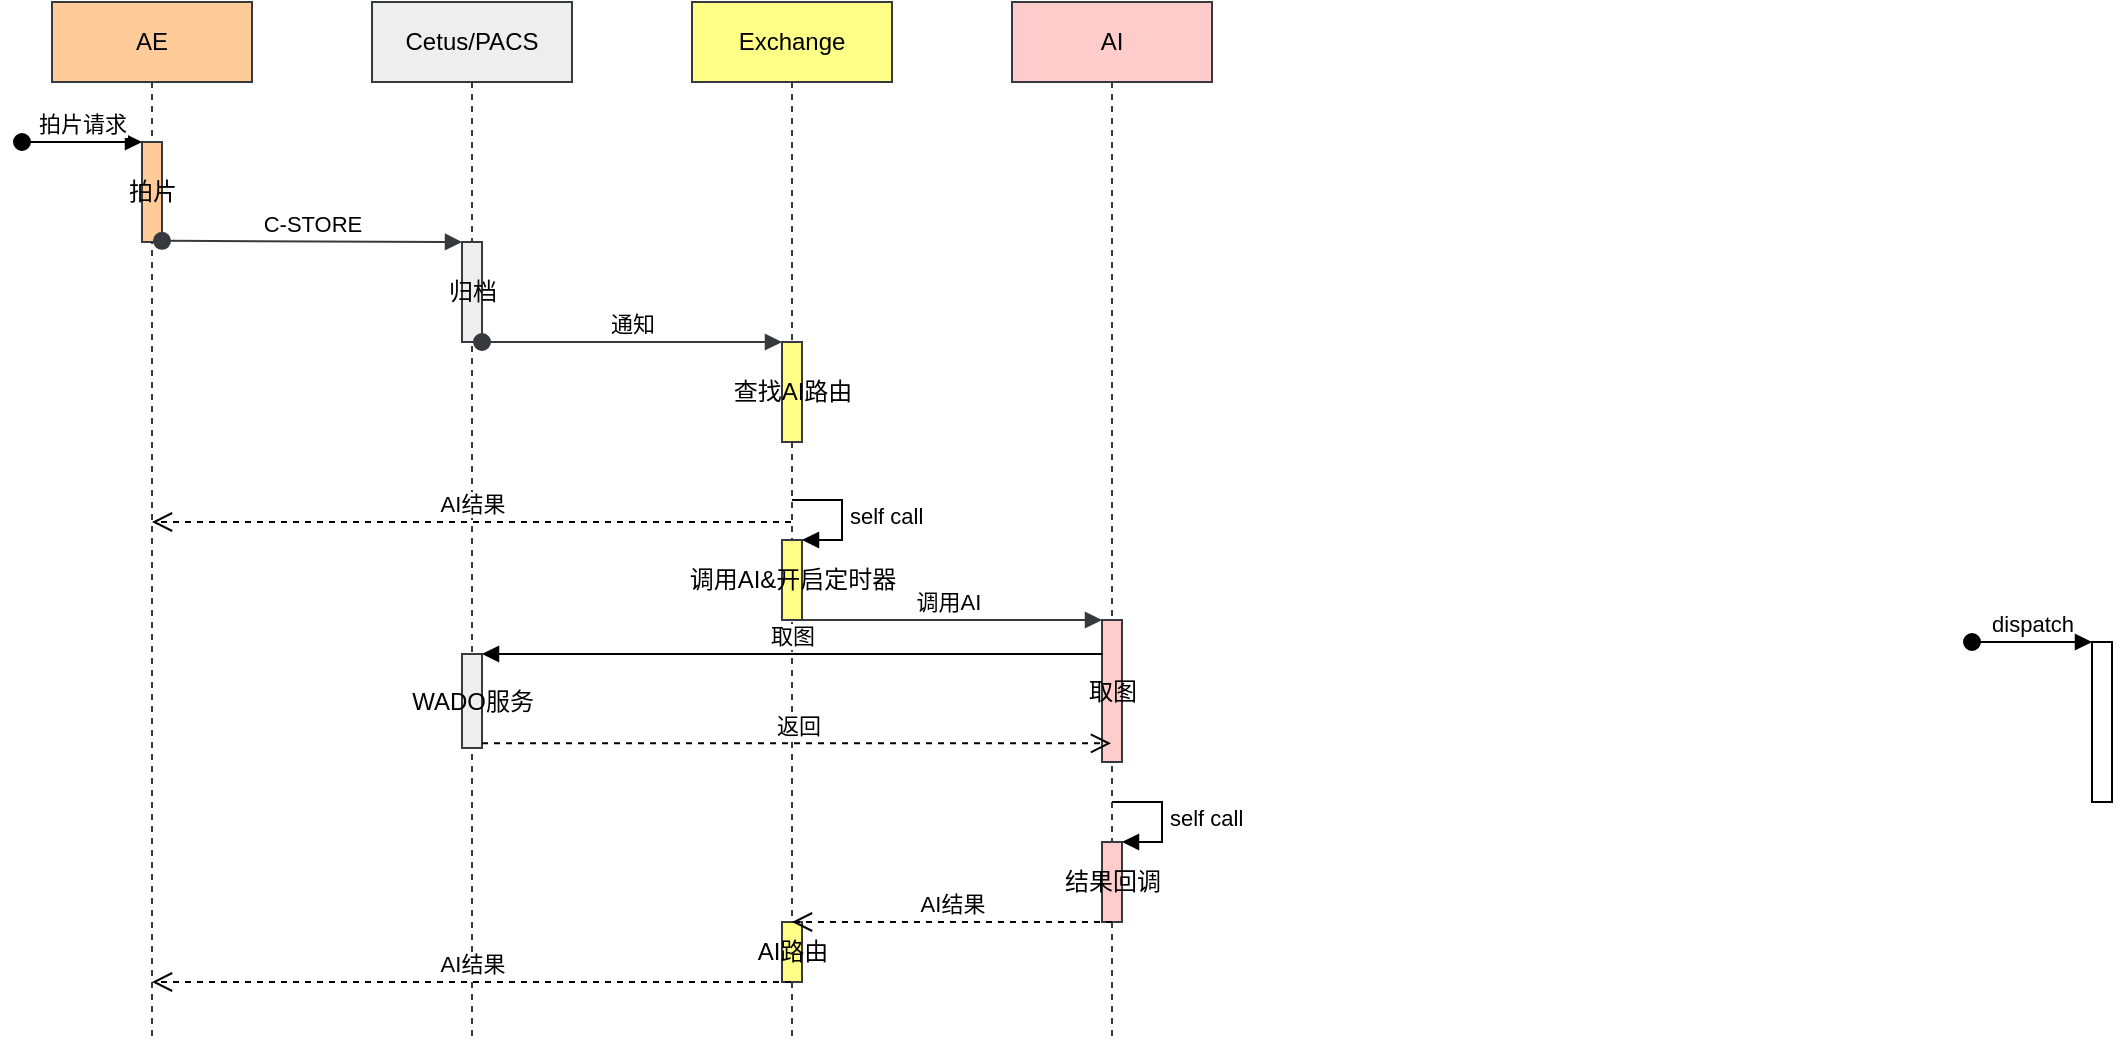 <mxfile version="19.0.3" type="device"><diagram id="gKnSxPHUXZdjFv9dEIRJ" name="Page-1"><mxGraphModel dx="868" dy="551" grid="1" gridSize="10" guides="1" tooltips="1" connect="1" arrows="1" fold="1" page="1" pageScale="1" pageWidth="1169" pageHeight="827" math="0" shadow="0"><root><mxCell id="0"/><mxCell id="1" parent="0"/><mxCell id="aBzcKglwRIKpx2y4zCKN-1" value="AE" style="shape=umlLifeline;perimeter=lifelinePerimeter;whiteSpace=wrap;html=1;container=1;collapsible=0;recursiveResize=0;outlineConnect=0;fillColor=#ffcc99;strokeColor=#36393d;" vertex="1" parent="1"><mxGeometry x="80" y="40" width="100" height="520" as="geometry"/></mxCell><mxCell id="aBzcKglwRIKpx2y4zCKN-8" value="拍片" style="html=1;points=[];perimeter=orthogonalPerimeter;fillColor=#ffcc99;strokeColor=#36393d;" vertex="1" parent="aBzcKglwRIKpx2y4zCKN-1"><mxGeometry x="45" y="70" width="10" height="50" as="geometry"/></mxCell><mxCell id="aBzcKglwRIKpx2y4zCKN-9" value="拍片请求" style="html=1;verticalAlign=bottom;startArrow=oval;endArrow=block;startSize=8;rounded=0;" edge="1" target="aBzcKglwRIKpx2y4zCKN-8" parent="aBzcKglwRIKpx2y4zCKN-1"><mxGeometry relative="1" as="geometry"><mxPoint x="-15" y="70" as="sourcePoint"/></mxGeometry></mxCell><mxCell id="aBzcKglwRIKpx2y4zCKN-3" value="Cetus/PACS" style="shape=umlLifeline;perimeter=lifelinePerimeter;whiteSpace=wrap;html=1;container=1;collapsible=0;recursiveResize=0;outlineConnect=0;fillColor=#eeeeee;strokeColor=#36393d;" vertex="1" parent="1"><mxGeometry x="240" y="40" width="100" height="520" as="geometry"/></mxCell><mxCell id="aBzcKglwRIKpx2y4zCKN-10" value="归档" style="html=1;points=[];perimeter=orthogonalPerimeter;fillColor=#eeeeee;strokeColor=#36393d;" vertex="1" parent="aBzcKglwRIKpx2y4zCKN-3"><mxGeometry x="45" y="120" width="10" height="50" as="geometry"/></mxCell><mxCell id="aBzcKglwRIKpx2y4zCKN-21" value="WADO服务" style="html=1;points=[];perimeter=orthogonalPerimeter;fillColor=#eeeeee;strokeColor=#36393d;" vertex="1" parent="aBzcKglwRIKpx2y4zCKN-3"><mxGeometry x="45" y="326" width="10" height="47" as="geometry"/></mxCell><mxCell id="aBzcKglwRIKpx2y4zCKN-4" value="Exchange" style="shape=umlLifeline;perimeter=lifelinePerimeter;whiteSpace=wrap;html=1;container=1;collapsible=0;recursiveResize=0;outlineConnect=0;fillColor=#ffff88;strokeColor=#36393d;" vertex="1" parent="1"><mxGeometry x="400" y="40" width="100" height="520" as="geometry"/></mxCell><mxCell id="aBzcKglwRIKpx2y4zCKN-12" value="查找AI路由" style="html=1;points=[];perimeter=orthogonalPerimeter;fillColor=#ffff88;strokeColor=#36393d;" vertex="1" parent="aBzcKglwRIKpx2y4zCKN-4"><mxGeometry x="45" y="170" width="10" height="50" as="geometry"/></mxCell><mxCell id="aBzcKglwRIKpx2y4zCKN-36" value="调用AI&amp;amp;开启定时器" style="html=1;points=[];perimeter=orthogonalPerimeter;fillColor=#ffff88;strokeColor=#36393d;" vertex="1" parent="aBzcKglwRIKpx2y4zCKN-4"><mxGeometry x="45" y="269" width="10" height="40" as="geometry"/></mxCell><mxCell id="aBzcKglwRIKpx2y4zCKN-37" value="self call" style="edgeStyle=orthogonalEdgeStyle;html=1;align=left;spacingLeft=2;endArrow=block;rounded=0;entryX=1;entryY=0;" edge="1" target="aBzcKglwRIKpx2y4zCKN-36" parent="aBzcKglwRIKpx2y4zCKN-4"><mxGeometry relative="1" as="geometry"><mxPoint x="50" y="249" as="sourcePoint"/><Array as="points"><mxPoint x="75" y="249"/></Array></mxGeometry></mxCell><mxCell id="aBzcKglwRIKpx2y4zCKN-43" value="AI路由" style="html=1;points=[];perimeter=orthogonalPerimeter;fillColor=#ffff88;strokeColor=#36393d;" vertex="1" parent="aBzcKglwRIKpx2y4zCKN-4"><mxGeometry x="45" y="460" width="10" height="30" as="geometry"/></mxCell><mxCell id="aBzcKglwRIKpx2y4zCKN-5" value="AI" style="shape=umlLifeline;perimeter=lifelinePerimeter;whiteSpace=wrap;html=1;container=1;collapsible=0;recursiveResize=0;outlineConnect=0;fillColor=#ffcccc;strokeColor=#36393d;" vertex="1" parent="1"><mxGeometry x="560" y="40" width="100" height="520" as="geometry"/></mxCell><mxCell id="aBzcKglwRIKpx2y4zCKN-18" value="取图" style="html=1;points=[];perimeter=orthogonalPerimeter;fillColor=#ffcccc;strokeColor=#36393d;" vertex="1" parent="aBzcKglwRIKpx2y4zCKN-5"><mxGeometry x="45" y="309" width="10" height="71" as="geometry"/></mxCell><mxCell id="aBzcKglwRIKpx2y4zCKN-38" value="结果回调" style="html=1;points=[];perimeter=orthogonalPerimeter;fillColor=#ffcccc;strokeColor=#36393d;" vertex="1" parent="aBzcKglwRIKpx2y4zCKN-5"><mxGeometry x="45" y="420" width="10" height="40" as="geometry"/></mxCell><mxCell id="aBzcKglwRIKpx2y4zCKN-39" value="self call" style="edgeStyle=orthogonalEdgeStyle;html=1;align=left;spacingLeft=2;endArrow=block;rounded=0;entryX=1;entryY=0;" edge="1" target="aBzcKglwRIKpx2y4zCKN-38" parent="aBzcKglwRIKpx2y4zCKN-5"><mxGeometry relative="1" as="geometry"><mxPoint x="50" y="400" as="sourcePoint"/><Array as="points"><mxPoint x="75" y="400"/></Array></mxGeometry></mxCell><mxCell id="aBzcKglwRIKpx2y4zCKN-11" value="C-STORE" style="html=1;verticalAlign=bottom;startArrow=oval;endArrow=block;startSize=8;rounded=0;exitX=1;exitY=0.988;exitDx=0;exitDy=0;exitPerimeter=0;fillColor=#ffcc99;strokeColor=#36393d;" edge="1" target="aBzcKglwRIKpx2y4zCKN-10" parent="1" source="aBzcKglwRIKpx2y4zCKN-8"><mxGeometry relative="1" as="geometry"><mxPoint x="225" y="190" as="sourcePoint"/></mxGeometry></mxCell><mxCell id="aBzcKglwRIKpx2y4zCKN-13" value="通知" style="html=1;verticalAlign=bottom;startArrow=oval;endArrow=block;startSize=8;rounded=0;exitX=1;exitY=1;exitDx=0;exitDy=0;exitPerimeter=0;fillColor=#eeeeee;strokeColor=#36393d;" edge="1" target="aBzcKglwRIKpx2y4zCKN-12" parent="1" source="aBzcKglwRIKpx2y4zCKN-10"><mxGeometry relative="1" as="geometry"><mxPoint x="385" y="269" as="sourcePoint"/></mxGeometry></mxCell><mxCell id="aBzcKglwRIKpx2y4zCKN-14" value="" style="html=1;points=[];perimeter=orthogonalPerimeter;" vertex="1" parent="1"><mxGeometry x="1100" y="360" width="10" height="80" as="geometry"/></mxCell><mxCell id="aBzcKglwRIKpx2y4zCKN-15" value="dispatch" style="html=1;verticalAlign=bottom;startArrow=oval;endArrow=block;startSize=8;rounded=0;" edge="1" target="aBzcKglwRIKpx2y4zCKN-14" parent="1"><mxGeometry relative="1" as="geometry"><mxPoint x="1040" y="360" as="sourcePoint"/></mxGeometry></mxCell><mxCell id="aBzcKglwRIKpx2y4zCKN-19" value="调用AI" style="html=1;verticalAlign=bottom;endArrow=block;entryX=0;entryY=0;rounded=0;fillColor=#ffff88;strokeColor=#36393d;" edge="1" target="aBzcKglwRIKpx2y4zCKN-18" parent="1" source="aBzcKglwRIKpx2y4zCKN-4"><mxGeometry relative="1" as="geometry"><mxPoint x="535" y="349" as="sourcePoint"/></mxGeometry></mxCell><mxCell id="aBzcKglwRIKpx2y4zCKN-22" value="取图" style="html=1;verticalAlign=bottom;endArrow=block;entryX=1;entryY=0;rounded=0;exitX=0.033;exitY=0.239;exitDx=0;exitDy=0;exitPerimeter=0;" edge="1" target="aBzcKglwRIKpx2y4zCKN-21" parent="1" source="aBzcKglwRIKpx2y4zCKN-18"><mxGeometry relative="1" as="geometry"><mxPoint x="590" y="383" as="sourcePoint"/></mxGeometry></mxCell><mxCell id="aBzcKglwRIKpx2y4zCKN-23" value="返回" style="html=1;verticalAlign=bottom;endArrow=open;dashed=1;endSize=8;exitX=1;exitY=0.95;rounded=0;" edge="1" source="aBzcKglwRIKpx2y4zCKN-21" parent="1" target="aBzcKglwRIKpx2y4zCKN-5"><mxGeometry relative="1" as="geometry"><mxPoint x="355" y="417" as="targetPoint"/></mxGeometry></mxCell><mxCell id="aBzcKglwRIKpx2y4zCKN-34" value="AI结果" style="html=1;verticalAlign=bottom;endArrow=open;dashed=1;endSize=8;rounded=0;" edge="1" parent="1" source="aBzcKglwRIKpx2y4zCKN-4" target="aBzcKglwRIKpx2y4zCKN-1"><mxGeometry relative="1" as="geometry"><mxPoint x="450" y="490" as="sourcePoint"/><mxPoint x="370" y="490" as="targetPoint"/></mxGeometry></mxCell><mxCell id="aBzcKglwRIKpx2y4zCKN-40" value="AI结果" style="html=1;verticalAlign=bottom;endArrow=open;dashed=1;endSize=8;rounded=0;" edge="1" parent="1" target="aBzcKglwRIKpx2y4zCKN-4"><mxGeometry relative="1" as="geometry"><mxPoint x="610" y="500" as="sourcePoint"/><mxPoint x="530" y="500" as="targetPoint"/></mxGeometry></mxCell><mxCell id="aBzcKglwRIKpx2y4zCKN-42" value="AI结果" style="html=1;verticalAlign=bottom;endArrow=open;dashed=1;endSize=8;rounded=0;" edge="1" parent="1" source="aBzcKglwRIKpx2y4zCKN-4" target="aBzcKglwRIKpx2y4zCKN-1"><mxGeometry relative="1" as="geometry"><mxPoint x="450" y="510" as="sourcePoint"/><mxPoint x="370" y="510" as="targetPoint"/><Array as="points"><mxPoint x="410" y="530"/></Array></mxGeometry></mxCell></root></mxGraphModel></diagram></mxfile>